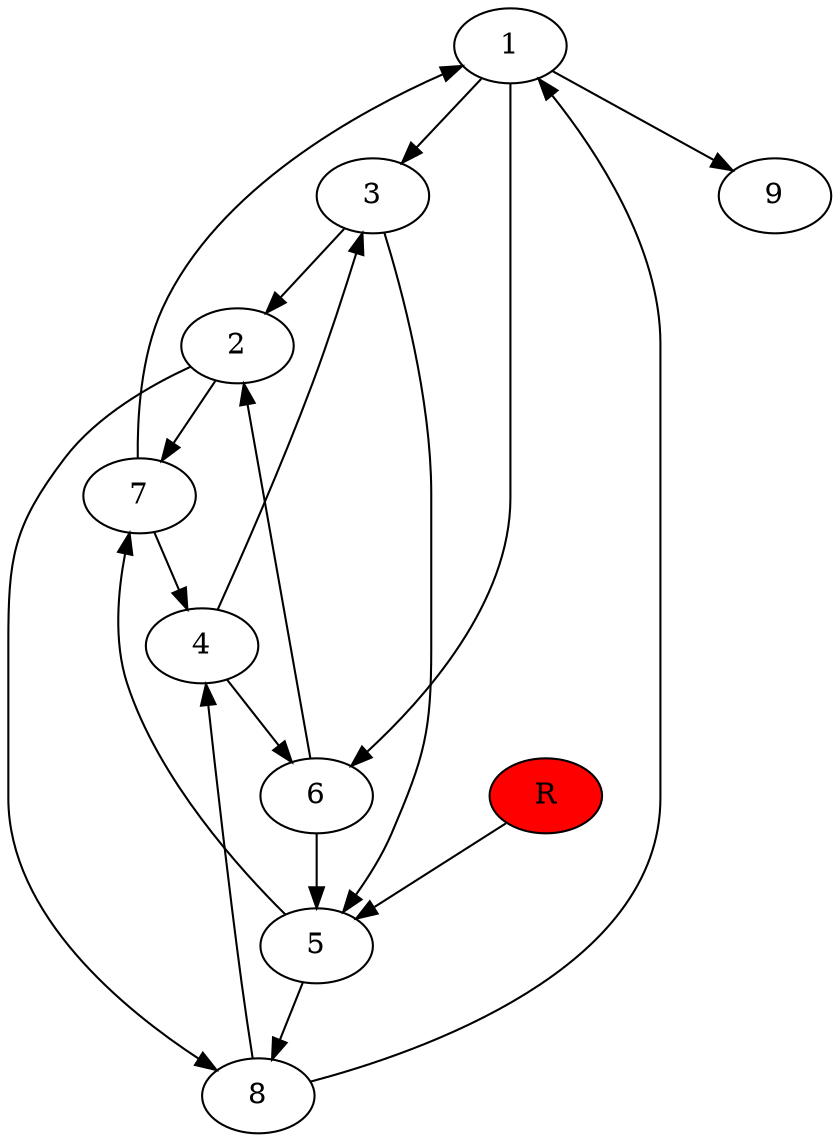 digraph prb10019 {
	1
	2
	3
	4
	5
	6
	7
	8
	R [fillcolor="#ff0000" style=filled]
	1 -> 3
	1 -> 6
	1 -> 9
	2 -> 7
	2 -> 8
	3 -> 2
	3 -> 5
	4 -> 3
	4 -> 6
	5 -> 7
	5 -> 8
	6 -> 2
	6 -> 5
	7 -> 1
	7 -> 4
	8 -> 1
	8 -> 4
	R -> 5
}
